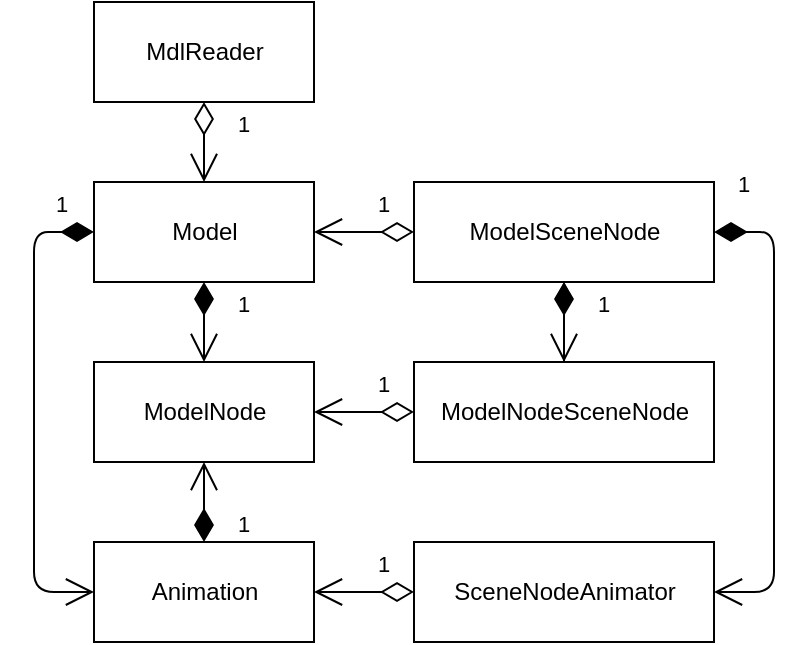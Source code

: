 <mxfile version="14.6.9" type="device"><diagram id="88gPbv2oGRDvHaChHC4d" name="Page-1"><mxGraphModel dx="1422" dy="762" grid="1" gridSize="10" guides="1" tooltips="1" connect="1" arrows="1" fold="1" page="1" pageScale="1" pageWidth="827" pageHeight="1169" math="0" shadow="0"><root><mxCell id="0"/><mxCell id="1" parent="0"/><mxCell id="2HEV19CpT78_07f9ExNh-1" value="MdlReader" style="html=1;" parent="1" vertex="1"><mxGeometry x="70" y="40" width="110" height="50" as="geometry"/></mxCell><mxCell id="2HEV19CpT78_07f9ExNh-2" value="Model" style="html=1;" parent="1" vertex="1"><mxGeometry x="70" y="130" width="110" height="50" as="geometry"/></mxCell><mxCell id="2HEV19CpT78_07f9ExNh-3" value="ModelNode" style="html=1;" parent="1" vertex="1"><mxGeometry x="70" y="220" width="110" height="50" as="geometry"/></mxCell><mxCell id="2HEV19CpT78_07f9ExNh-4" value="Animation" style="html=1;" parent="1" vertex="1"><mxGeometry x="70" y="310" width="110" height="50" as="geometry"/></mxCell><mxCell id="2HEV19CpT78_07f9ExNh-5" value="ModelSceneNode" style="html=1;" parent="1" vertex="1"><mxGeometry x="230" y="130" width="150" height="50" as="geometry"/></mxCell><mxCell id="2HEV19CpT78_07f9ExNh-25" value="" style="edgeStyle=orthogonalEdgeStyle;rounded=0;orthogonalLoop=1;jettySize=auto;html=1;" parent="1" source="2HEV19CpT78_07f9ExNh-6" target="2HEV19CpT78_07f9ExNh-5" edge="1"><mxGeometry relative="1" as="geometry"/></mxCell><mxCell id="2HEV19CpT78_07f9ExNh-6" value="ModelNodeSceneNode" style="html=1;" parent="1" vertex="1"><mxGeometry x="230" y="220" width="150" height="50" as="geometry"/></mxCell><mxCell id="2HEV19CpT78_07f9ExNh-7" value="SceneNodeAnimator" style="html=1;" parent="1" vertex="1"><mxGeometry x="230" y="310" width="150" height="50" as="geometry"/></mxCell><mxCell id="2HEV19CpT78_07f9ExNh-10" value="1" style="endArrow=open;html=1;endSize=12;startArrow=diamondThin;startSize=14;startFill=1;edgeStyle=orthogonalEdgeStyle;align=left;verticalAlign=bottom;exitX=0.5;exitY=1;exitDx=0;exitDy=0;entryX=0.5;entryY=0;entryDx=0;entryDy=0;" parent="1" source="2HEV19CpT78_07f9ExNh-2" target="2HEV19CpT78_07f9ExNh-3" edge="1"><mxGeometry y="15" relative="1" as="geometry"><mxPoint x="260" y="420" as="sourcePoint"/><mxPoint x="420" y="420" as="targetPoint"/><mxPoint as="offset"/></mxGeometry></mxCell><mxCell id="2HEV19CpT78_07f9ExNh-11" value="1" style="endArrow=open;html=1;endSize=12;startArrow=diamondThin;startSize=14;startFill=1;edgeStyle=orthogonalEdgeStyle;align=left;verticalAlign=bottom;exitX=0;exitY=0.5;exitDx=0;exitDy=0;entryX=0;entryY=0.5;entryDx=0;entryDy=0;" parent="1" source="2HEV19CpT78_07f9ExNh-2" target="2HEV19CpT78_07f9ExNh-4" edge="1"><mxGeometry x="-0.826" y="-5" relative="1" as="geometry"><mxPoint x="230" y="420" as="sourcePoint"/><mxPoint x="20" y="350" as="targetPoint"/><Array as="points"><mxPoint x="40" y="155"/><mxPoint x="40" y="335"/></Array><mxPoint as="offset"/></mxGeometry></mxCell><mxCell id="2HEV19CpT78_07f9ExNh-12" value="1" style="endArrow=open;html=1;endSize=12;startArrow=diamondThin;startSize=14;startFill=1;edgeStyle=orthogonalEdgeStyle;align=left;verticalAlign=bottom;exitX=0.5;exitY=0;exitDx=0;exitDy=0;entryX=0.5;entryY=1;entryDx=0;entryDy=0;" parent="1" source="2HEV19CpT78_07f9ExNh-4" target="2HEV19CpT78_07f9ExNh-3" edge="1"><mxGeometry x="-1" y="-15" relative="1" as="geometry"><mxPoint x="210" y="320" as="sourcePoint"/><mxPoint x="370" y="320" as="targetPoint"/><mxPoint as="offset"/></mxGeometry></mxCell><mxCell id="2HEV19CpT78_07f9ExNh-13" value="1" style="endArrow=open;html=1;endSize=12;startArrow=diamondThin;startSize=14;startFill=0;edgeStyle=orthogonalEdgeStyle;align=left;verticalAlign=bottom;exitX=0.5;exitY=1;exitDx=0;exitDy=0;entryX=0.5;entryY=0;entryDx=0;entryDy=0;" parent="1" source="2HEV19CpT78_07f9ExNh-1" target="2HEV19CpT78_07f9ExNh-2" edge="1"><mxGeometry y="15" relative="1" as="geometry"><mxPoint x="190" y="210" as="sourcePoint"/><mxPoint x="350" y="210" as="targetPoint"/><mxPoint as="offset"/></mxGeometry></mxCell><mxCell id="2HEV19CpT78_07f9ExNh-16" value="1" style="endArrow=open;html=1;endSize=12;startArrow=diamondThin;startSize=14;startFill=0;edgeStyle=orthogonalEdgeStyle;align=left;verticalAlign=bottom;exitX=0;exitY=0.5;exitDx=0;exitDy=0;entryX=1;entryY=0.5;entryDx=0;entryDy=0;" parent="1" source="2HEV19CpT78_07f9ExNh-6" target="2HEV19CpT78_07f9ExNh-3" edge="1"><mxGeometry x="-0.2" y="-5" relative="1" as="geometry"><mxPoint x="210" y="420" as="sourcePoint"/><mxPoint x="370" y="420" as="targetPoint"/><mxPoint as="offset"/></mxGeometry></mxCell><mxCell id="2HEV19CpT78_07f9ExNh-21" value="1" style="endArrow=open;html=1;endSize=12;startArrow=diamondThin;startSize=14;startFill=0;edgeStyle=orthogonalEdgeStyle;align=left;verticalAlign=bottom;exitX=0;exitY=0.5;exitDx=0;exitDy=0;entryX=1;entryY=0.5;entryDx=0;entryDy=0;" parent="1" source="2HEV19CpT78_07f9ExNh-5" target="2HEV19CpT78_07f9ExNh-2" edge="1"><mxGeometry x="-0.2" y="-5" relative="1" as="geometry"><mxPoint x="200" y="90" as="sourcePoint"/><mxPoint x="360" y="90" as="targetPoint"/><mxPoint as="offset"/></mxGeometry></mxCell><mxCell id="2HEV19CpT78_07f9ExNh-24" value="1" style="endArrow=open;html=1;endSize=12;startArrow=diamondThin;startSize=14;startFill=1;edgeStyle=orthogonalEdgeStyle;align=left;verticalAlign=bottom;exitX=0.5;exitY=1;exitDx=0;exitDy=0;entryX=0.5;entryY=0;entryDx=0;entryDy=0;" parent="1" source="2HEV19CpT78_07f9ExNh-5" target="2HEV19CpT78_07f9ExNh-6" edge="1"><mxGeometry y="15" relative="1" as="geometry"><mxPoint x="330" y="280" as="sourcePoint"/><mxPoint x="490" y="280" as="targetPoint"/><mxPoint as="offset"/></mxGeometry></mxCell><mxCell id="2HEV19CpT78_07f9ExNh-26" value="1" style="endArrow=open;html=1;endSize=12;startArrow=diamondThin;startSize=14;startFill=1;edgeStyle=orthogonalEdgeStyle;align=left;verticalAlign=bottom;exitX=1;exitY=0.5;exitDx=0;exitDy=0;entryX=1;entryY=0.5;entryDx=0;entryDy=0;" parent="1" source="2HEV19CpT78_07f9ExNh-5" target="2HEV19CpT78_07f9ExNh-7" edge="1"><mxGeometry x="-0.917" y="15" relative="1" as="geometry"><mxPoint x="590" y="290" as="sourcePoint"/><mxPoint x="750" y="290" as="targetPoint"/><Array as="points"><mxPoint x="410" y="155"/><mxPoint x="410" y="335"/></Array><mxPoint as="offset"/></mxGeometry></mxCell><mxCell id="2HEV19CpT78_07f9ExNh-27" value="1" style="endArrow=open;html=1;endSize=12;startArrow=diamondThin;startSize=14;startFill=0;edgeStyle=orthogonalEdgeStyle;align=left;verticalAlign=bottom;exitX=0;exitY=0.5;exitDx=0;exitDy=0;entryX=1;entryY=0.5;entryDx=0;entryDy=0;" parent="1" source="2HEV19CpT78_07f9ExNh-7" target="2HEV19CpT78_07f9ExNh-4" edge="1"><mxGeometry x="-0.2" y="-5" relative="1" as="geometry"><mxPoint x="150" y="440" as="sourcePoint"/><mxPoint x="310" y="440" as="targetPoint"/><mxPoint as="offset"/></mxGeometry></mxCell></root></mxGraphModel></diagram></mxfile>